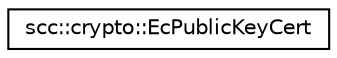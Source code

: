 digraph "Graphical Class Hierarchy"
{
 // LATEX_PDF_SIZE
  edge [fontname="Helvetica",fontsize="10",labelfontname="Helvetica",labelfontsize="10"];
  node [fontname="Helvetica",fontsize="10",shape=record];
  rankdir="LR";
  Node0 [label="scc::crypto::EcPublicKeyCert",height=0.2,width=0.4,color="black", fillcolor="white", style="filled",URL="$dd/db8/structscc_1_1crypto_1_1EcPublicKeyCert.html",tooltip="Elliptic curve public key."];
}

